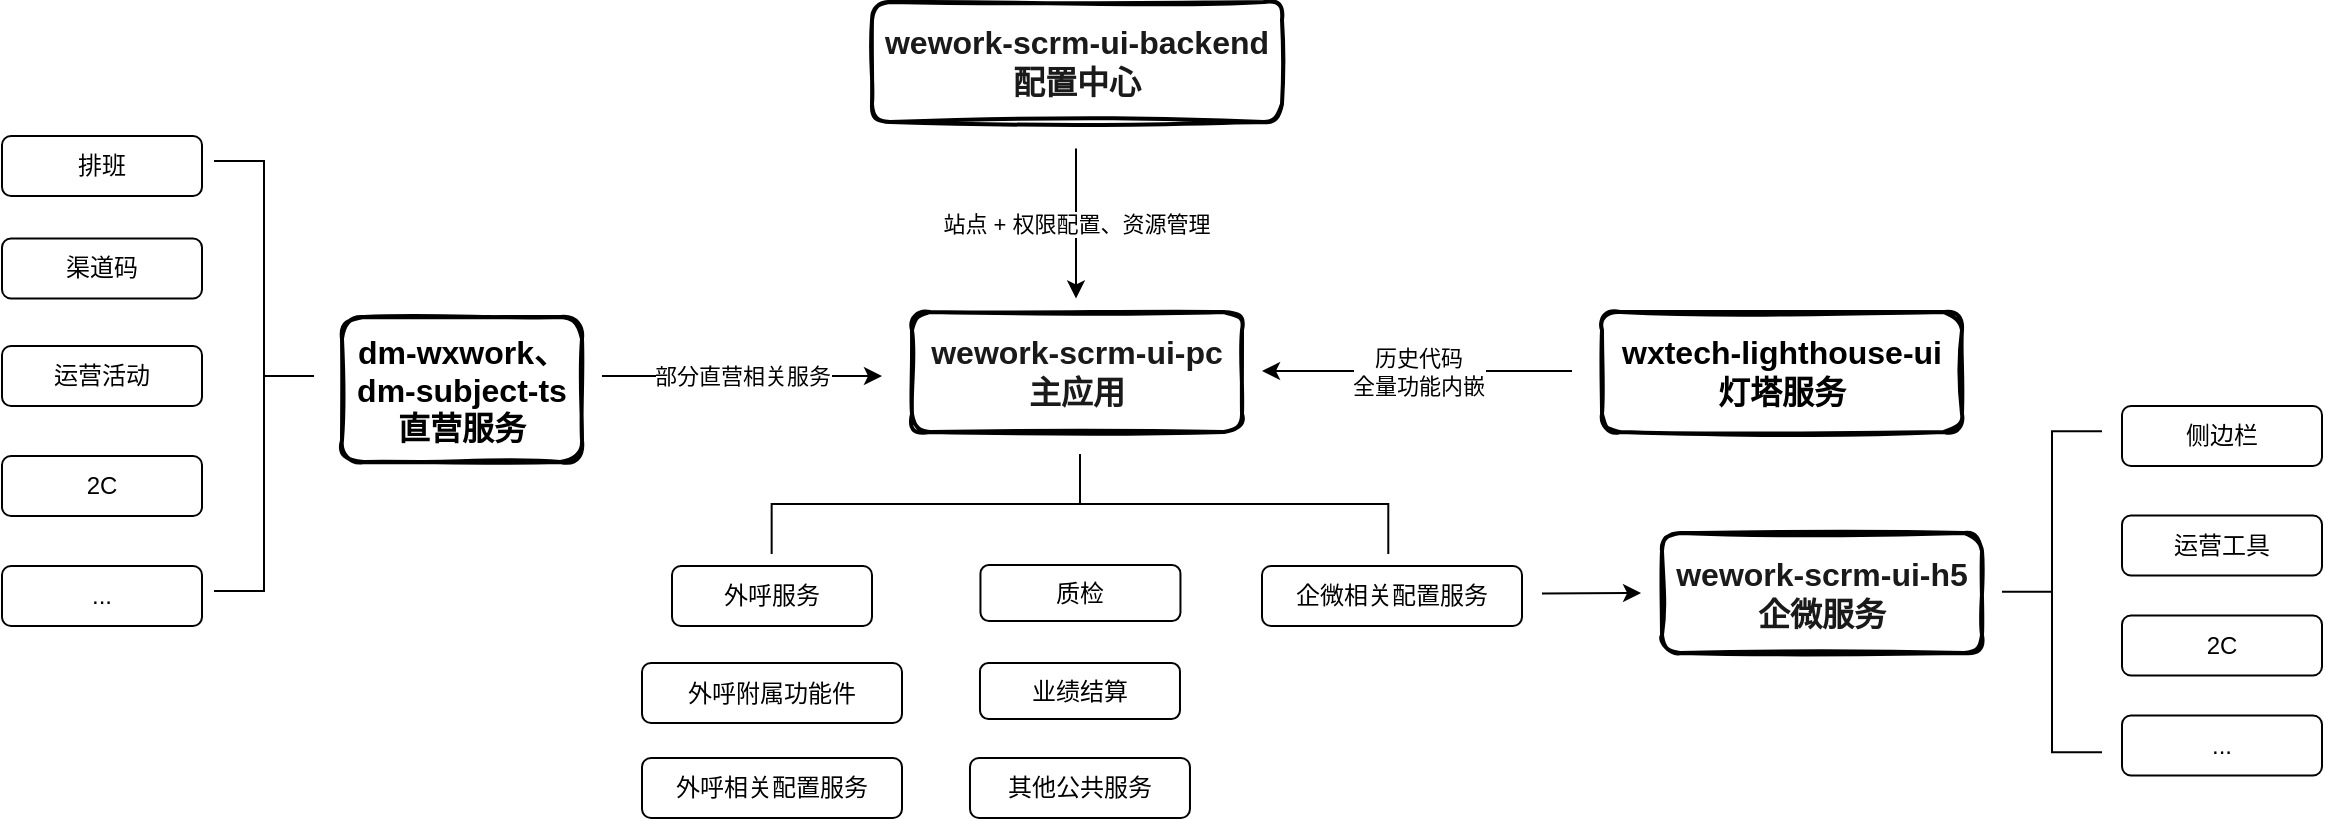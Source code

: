 <mxfile version="16.5.6" type="github">
  <diagram id="1Bjc22vgshn85FlFiUWT" name="Page-1">
    <mxGraphModel dx="1298" dy="777" grid="0" gridSize="10" guides="1" tooltips="1" connect="1" arrows="1" fold="1" page="1" pageScale="1" pageWidth="1654" pageHeight="2336" background="none" math="0" shadow="0">
      <root>
        <mxCell id="0" />
        <mxCell id="1" parent="0" />
        <mxCell id="oH6AIqtN7AquyjuAyir9-9" value="&lt;font color=&quot;#1a1a1a&quot; style=&quot;font-size: 16px&quot;&gt;&lt;b&gt;wework-scrm-ui-backend&lt;br&gt;配置中心&lt;br&gt;&lt;/b&gt;&lt;/font&gt;" style="rounded=1;whiteSpace=wrap;html=1;strokeWidth=2;fillWeight=4;hachureGap=8;hachureAngle=45;sketch=1;fillStyle=hachure;fillColor=none;" vertex="1" parent="1">
          <mxGeometry x="491" y="87" width="205" height="60" as="geometry" />
        </mxCell>
        <mxCell id="oH6AIqtN7AquyjuAyir9-10" value="站点 + 权限配置、资源管理" style="endArrow=classic;html=1;rounded=0;" edge="1" parent="1">
          <mxGeometry relative="1" as="geometry">
            <mxPoint x="593" y="160.25" as="sourcePoint" />
            <mxPoint x="593" y="235.25" as="targetPoint" />
          </mxGeometry>
        </mxCell>
        <mxCell id="oH6AIqtN7AquyjuAyir9-12" value="&lt;b style=&quot;color: rgb(26 , 26 , 26) ; font-size: 16px&quot;&gt;wework-scrm-ui-pc&lt;br&gt;主应用&lt;br&gt;&lt;/b&gt;" style="rounded=1;whiteSpace=wrap;html=1;strokeWidth=2;fillWeight=4;hachureGap=8;hachureAngle=45;sketch=1;fillColor=none;" vertex="1" parent="1">
          <mxGeometry x="511" y="242" width="165" height="60" as="geometry" />
        </mxCell>
        <mxCell id="oH6AIqtN7AquyjuAyir9-13" value="&lt;font&gt;&lt;b style=&quot;font-size: 16px&quot;&gt;dm-wxwork、&lt;/b&gt;&lt;br&gt;&lt;span style=&quot;font-size: 16px&quot;&gt;&lt;b&gt;dm-subject-ts&lt;br&gt;&lt;/b&gt;&lt;/span&gt;&lt;b&gt;&lt;font style=&quot;font-size: 16px&quot;&gt;直营服务&lt;/font&gt;&lt;/b&gt;&lt;br&gt;&lt;/font&gt;" style="rounded=1;whiteSpace=wrap;html=1;strokeWidth=2;fillWeight=4;hachureGap=8;hachureAngle=45;sketch=1;fillColor=none;" vertex="1" parent="1">
          <mxGeometry x="226" y="244.5" width="120" height="72.5" as="geometry" />
        </mxCell>
        <mxCell id="oH6AIqtN7AquyjuAyir9-14" value="&lt;b style=&quot;color: rgb(26 , 26 , 26) ; font-size: 16px&quot;&gt;wework-scrm-ui-h5&lt;br&gt;企微服务&lt;br&gt;&lt;/b&gt;" style="rounded=1;whiteSpace=wrap;html=1;strokeWidth=2;fillWeight=4;hachureGap=8;hachureAngle=45;sketch=1;fillColor=none;" vertex="1" parent="1">
          <mxGeometry x="886" y="352.5" width="160" height="60" as="geometry" />
        </mxCell>
        <mxCell id="oH6AIqtN7AquyjuAyir9-15" value="部分直营相关服务" style="endArrow=classic;html=1;rounded=0;" edge="1" parent="1">
          <mxGeometry relative="1" as="geometry">
            <mxPoint x="356" y="274" as="sourcePoint" />
            <mxPoint x="496" y="274" as="targetPoint" />
          </mxGeometry>
        </mxCell>
        <mxCell id="oH6AIqtN7AquyjuAyir9-20" value="外呼服务" style="text;html=1;whiteSpace=wrap;verticalAlign=middle;overflow=hidden;rounded=1;align=center;fillColor=none;strokeColor=default;" vertex="1" parent="1">
          <mxGeometry x="391" y="369" width="100" height="30" as="geometry" />
        </mxCell>
        <mxCell id="oH6AIqtN7AquyjuAyir9-28" value="外呼附属功能件" style="text;html=1;whiteSpace=wrap;verticalAlign=middle;overflow=hidden;strokeColor=default;rounded=1;align=center;" vertex="1" parent="1">
          <mxGeometry x="376" y="417.5" width="130" height="30" as="geometry" />
        </mxCell>
        <mxCell id="oH6AIqtN7AquyjuAyir9-36" value="侧边栏" style="text;html=1;whiteSpace=wrap;verticalAlign=middle;overflow=hidden;rounded=1;align=center;fillColor=none;strokeColor=default;" vertex="1" parent="1">
          <mxGeometry x="1116" y="289" width="100" height="30" as="geometry" />
        </mxCell>
        <mxCell id="oH6AIqtN7AquyjuAyir9-37" value="运营工具" style="text;html=1;whiteSpace=wrap;verticalAlign=middle;overflow=hidden;rounded=1;align=center;fillColor=none;strokeColor=default;" vertex="1" parent="1">
          <mxGeometry x="1116" y="343.74" width="100" height="30" as="geometry" />
        </mxCell>
        <mxCell id="oH6AIqtN7AquyjuAyir9-38" value="2C" style="text;html=1;whiteSpace=wrap;verticalAlign=middle;overflow=hidden;rounded=1;align=center;fillColor=none;strokeColor=default;" vertex="1" parent="1">
          <mxGeometry x="1116" y="393.74" width="100" height="30" as="geometry" />
        </mxCell>
        <mxCell id="oH6AIqtN7AquyjuAyir9-39" value="&lt;b&gt;&lt;font style=&quot;font-size: 16px&quot;&gt;wxtech-lighthouse-ui&lt;br&gt;灯塔服务&lt;br&gt;&lt;/font&gt;&lt;/b&gt;" style="rounded=1;whiteSpace=wrap;html=1;strokeWidth=2;fillWeight=4;hachureGap=8;hachureAngle=45;sketch=1;fillColor=none;" vertex="1" parent="1">
          <mxGeometry x="856" y="242" width="180" height="60" as="geometry" />
        </mxCell>
        <mxCell id="oH6AIqtN7AquyjuAyir9-40" value="历史代码&lt;br&gt;全量功能内嵌" style="endArrow=classic;html=1;rounded=0;" edge="1" parent="1">
          <mxGeometry relative="1" as="geometry">
            <mxPoint x="841" y="271.5" as="sourcePoint" />
            <mxPoint x="686" y="271.5" as="targetPoint" />
          </mxGeometry>
        </mxCell>
        <mxCell id="oH6AIqtN7AquyjuAyir9-43" value="排班" style="text;html=1;whiteSpace=wrap;verticalAlign=middle;overflow=hidden;rounded=1;align=center;fillColor=none;strokeColor=default;" vertex="1" parent="1">
          <mxGeometry x="56" y="154" width="100" height="30" as="geometry" />
        </mxCell>
        <mxCell id="oH6AIqtN7AquyjuAyir9-44" value="渠道码" style="text;html=1;whiteSpace=wrap;verticalAlign=middle;overflow=hidden;rounded=1;align=center;fillColor=none;strokeColor=default;" vertex="1" parent="1">
          <mxGeometry x="56" y="205.25" width="100" height="30" as="geometry" />
        </mxCell>
        <mxCell id="oH6AIqtN7AquyjuAyir9-45" value="运营活动" style="text;html=1;whiteSpace=wrap;verticalAlign=middle;overflow=hidden;rounded=1;align=center;fillColor=none;strokeColor=default;" vertex="1" parent="1">
          <mxGeometry x="56" y="259" width="100" height="30" as="geometry" />
        </mxCell>
        <mxCell id="oH6AIqtN7AquyjuAyir9-46" value="2C" style="text;html=1;whiteSpace=wrap;verticalAlign=middle;overflow=hidden;rounded=1;align=center;fillColor=none;strokeColor=default;" vertex="1" parent="1">
          <mxGeometry x="56" y="314" width="100" height="30" as="geometry" />
        </mxCell>
        <mxCell id="oH6AIqtN7AquyjuAyir9-47" value="..." style="text;html=1;whiteSpace=wrap;verticalAlign=middle;overflow=hidden;rounded=1;align=center;fillColor=none;strokeColor=default;" vertex="1" parent="1">
          <mxGeometry x="56" y="369" width="100" height="30" as="geometry" />
        </mxCell>
        <mxCell id="oH6AIqtN7AquyjuAyir9-48" value="..." style="text;html=1;whiteSpace=wrap;verticalAlign=middle;overflow=hidden;rounded=1;align=center;fillColor=none;strokeColor=default;" vertex="1" parent="1">
          <mxGeometry x="1116" y="443.74" width="100" height="30" as="geometry" />
        </mxCell>
        <mxCell id="oH6AIqtN7AquyjuAyir9-54" value="" style="strokeWidth=1;html=1;shape=mxgraph.flowchart.annotation_2;align=left;labelPosition=right;pointerEvents=1;rounded=1;labelBackgroundColor=#FFFFFF;fillStyle=hachure;fontSize=16;direction=west;" vertex="1" parent="1">
          <mxGeometry x="162" y="166.5" width="50" height="215" as="geometry" />
        </mxCell>
        <mxCell id="oH6AIqtN7AquyjuAyir9-55" value="" style="strokeWidth=1;html=1;shape=mxgraph.flowchart.annotation_2;align=left;labelPosition=right;pointerEvents=1;rounded=1;labelBackgroundColor=#FFFFFF;fillStyle=hachure;fontSize=16;direction=west;rotation=-180;" vertex="1" parent="1">
          <mxGeometry x="1056" y="301.62" width="50" height="160.5" as="geometry" />
        </mxCell>
        <mxCell id="oH6AIqtN7AquyjuAyir9-56" value="" style="strokeWidth=1;html=1;shape=mxgraph.flowchart.annotation_2;align=left;labelPosition=right;pointerEvents=1;rounded=1;labelBackgroundColor=#FFFFFF;fillStyle=hachure;fontSize=16;direction=west;rotation=-90;" vertex="1" parent="1">
          <mxGeometry x="569.99" y="183.86" width="50" height="308.32" as="geometry" />
        </mxCell>
        <mxCell id="oH6AIqtN7AquyjuAyir9-59" value="外呼相关配置服务" style="text;html=1;whiteSpace=wrap;verticalAlign=middle;overflow=hidden;strokeColor=default;rounded=1;align=center;" vertex="1" parent="1">
          <mxGeometry x="376" y="465" width="130" height="30" as="geometry" />
        </mxCell>
        <mxCell id="oH6AIqtN7AquyjuAyir9-60" value="企微相关配置服务" style="text;html=1;whiteSpace=wrap;verticalAlign=middle;overflow=hidden;strokeColor=default;rounded=1;align=center;" vertex="1" parent="1">
          <mxGeometry x="686" y="369" width="130" height="30" as="geometry" />
        </mxCell>
        <mxCell id="oH6AIqtN7AquyjuAyir9-64" value="" style="endArrow=classic;html=1;rounded=0;fontSize=16;fontColor=#1A1A1A;" edge="1" parent="1">
          <mxGeometry width="50" height="50" relative="1" as="geometry">
            <mxPoint x="826" y="382.74" as="sourcePoint" />
            <mxPoint x="875.53" y="382.5" as="targetPoint" />
            <Array as="points">
              <mxPoint x="875.53" y="382.5" />
            </Array>
          </mxGeometry>
        </mxCell>
        <mxCell id="oH6AIqtN7AquyjuAyir9-67" value="质检" style="text;html=1;whiteSpace=wrap;verticalAlign=middle;overflow=hidden;rounded=1;align=center;fillColor=none;strokeColor=default;" vertex="1" parent="1">
          <mxGeometry x="545.23" y="368.5" width="100" height="28" as="geometry" />
        </mxCell>
        <mxCell id="oH6AIqtN7AquyjuAyir9-68" value="业绩结算" style="text;html=1;whiteSpace=wrap;verticalAlign=middle;overflow=hidden;rounded=1;align=center;fillColor=none;strokeColor=default;" vertex="1" parent="1">
          <mxGeometry x="544.99" y="417.5" width="100" height="28" as="geometry" />
        </mxCell>
        <mxCell id="oH6AIqtN7AquyjuAyir9-69" value="其他公共服务" style="text;html=1;whiteSpace=wrap;verticalAlign=middle;overflow=hidden;strokeColor=default;rounded=1;align=center;" vertex="1" parent="1">
          <mxGeometry x="539.99" y="465" width="110" height="30" as="geometry" />
        </mxCell>
      </root>
    </mxGraphModel>
  </diagram>
</mxfile>
